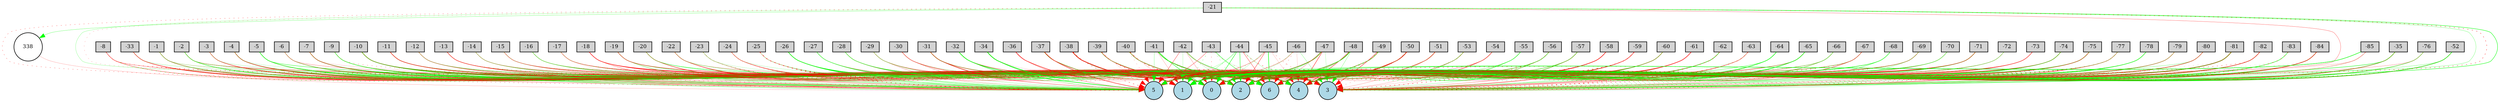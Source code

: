 digraph {
	node [fontsize=9 height=0.2 shape=circle width=0.2]
	-1 [fillcolor=lightgray shape=box style=filled]
	-2 [fillcolor=lightgray shape=box style=filled]
	-3 [fillcolor=lightgray shape=box style=filled]
	-4 [fillcolor=lightgray shape=box style=filled]
	-5 [fillcolor=lightgray shape=box style=filled]
	-6 [fillcolor=lightgray shape=box style=filled]
	-7 [fillcolor=lightgray shape=box style=filled]
	-8 [fillcolor=lightgray shape=box style=filled]
	-9 [fillcolor=lightgray shape=box style=filled]
	-10 [fillcolor=lightgray shape=box style=filled]
	-11 [fillcolor=lightgray shape=box style=filled]
	-12 [fillcolor=lightgray shape=box style=filled]
	-13 [fillcolor=lightgray shape=box style=filled]
	-14 [fillcolor=lightgray shape=box style=filled]
	-15 [fillcolor=lightgray shape=box style=filled]
	-16 [fillcolor=lightgray shape=box style=filled]
	-17 [fillcolor=lightgray shape=box style=filled]
	-18 [fillcolor=lightgray shape=box style=filled]
	-19 [fillcolor=lightgray shape=box style=filled]
	-20 [fillcolor=lightgray shape=box style=filled]
	-21 [fillcolor=lightgray shape=box style=filled]
	-22 [fillcolor=lightgray shape=box style=filled]
	-23 [fillcolor=lightgray shape=box style=filled]
	-24 [fillcolor=lightgray shape=box style=filled]
	-25 [fillcolor=lightgray shape=box style=filled]
	-26 [fillcolor=lightgray shape=box style=filled]
	-27 [fillcolor=lightgray shape=box style=filled]
	-28 [fillcolor=lightgray shape=box style=filled]
	-29 [fillcolor=lightgray shape=box style=filled]
	-30 [fillcolor=lightgray shape=box style=filled]
	-31 [fillcolor=lightgray shape=box style=filled]
	-32 [fillcolor=lightgray shape=box style=filled]
	-33 [fillcolor=lightgray shape=box style=filled]
	-34 [fillcolor=lightgray shape=box style=filled]
	-35 [fillcolor=lightgray shape=box style=filled]
	-36 [fillcolor=lightgray shape=box style=filled]
	-37 [fillcolor=lightgray shape=box style=filled]
	-38 [fillcolor=lightgray shape=box style=filled]
	-39 [fillcolor=lightgray shape=box style=filled]
	-40 [fillcolor=lightgray shape=box style=filled]
	-41 [fillcolor=lightgray shape=box style=filled]
	-42 [fillcolor=lightgray shape=box style=filled]
	-43 [fillcolor=lightgray shape=box style=filled]
	-44 [fillcolor=lightgray shape=box style=filled]
	-45 [fillcolor=lightgray shape=box style=filled]
	-46 [fillcolor=lightgray shape=box style=filled]
	-47 [fillcolor=lightgray shape=box style=filled]
	-48 [fillcolor=lightgray shape=box style=filled]
	-49 [fillcolor=lightgray shape=box style=filled]
	-50 [fillcolor=lightgray shape=box style=filled]
	-51 [fillcolor=lightgray shape=box style=filled]
	-52 [fillcolor=lightgray shape=box style=filled]
	-53 [fillcolor=lightgray shape=box style=filled]
	-54 [fillcolor=lightgray shape=box style=filled]
	-55 [fillcolor=lightgray shape=box style=filled]
	-56 [fillcolor=lightgray shape=box style=filled]
	-57 [fillcolor=lightgray shape=box style=filled]
	-58 [fillcolor=lightgray shape=box style=filled]
	-59 [fillcolor=lightgray shape=box style=filled]
	-60 [fillcolor=lightgray shape=box style=filled]
	-61 [fillcolor=lightgray shape=box style=filled]
	-62 [fillcolor=lightgray shape=box style=filled]
	-63 [fillcolor=lightgray shape=box style=filled]
	-64 [fillcolor=lightgray shape=box style=filled]
	-65 [fillcolor=lightgray shape=box style=filled]
	-66 [fillcolor=lightgray shape=box style=filled]
	-67 [fillcolor=lightgray shape=box style=filled]
	-68 [fillcolor=lightgray shape=box style=filled]
	-69 [fillcolor=lightgray shape=box style=filled]
	-70 [fillcolor=lightgray shape=box style=filled]
	-71 [fillcolor=lightgray shape=box style=filled]
	-72 [fillcolor=lightgray shape=box style=filled]
	-73 [fillcolor=lightgray shape=box style=filled]
	-74 [fillcolor=lightgray shape=box style=filled]
	-75 [fillcolor=lightgray shape=box style=filled]
	-76 [fillcolor=lightgray shape=box style=filled]
	-77 [fillcolor=lightgray shape=box style=filled]
	-78 [fillcolor=lightgray shape=box style=filled]
	-79 [fillcolor=lightgray shape=box style=filled]
	-80 [fillcolor=lightgray shape=box style=filled]
	-81 [fillcolor=lightgray shape=box style=filled]
	-82 [fillcolor=lightgray shape=box style=filled]
	-83 [fillcolor=lightgray shape=box style=filled]
	-84 [fillcolor=lightgray shape=box style=filled]
	-85 [fillcolor=lightgray shape=box style=filled]
	0 [fillcolor=lightblue style=filled]
	1 [fillcolor=lightblue style=filled]
	2 [fillcolor=lightblue style=filled]
	3 [fillcolor=lightblue style=filled]
	4 [fillcolor=lightblue style=filled]
	5 [fillcolor=lightblue style=filled]
	6 [fillcolor=lightblue style=filled]
	338 [fillcolor=white style=filled]
	-1 -> 0 [color=red penwidth=0.17440405551377364 style=solid]
	-1 -> 1 [color=green penwidth=0.6170043307230518 style=solid]
	-1 -> 2 [color=red penwidth=0.4106449160612793 style=solid]
	-1 -> 3 [color=green penwidth=0.2730187518079735 style=solid]
	-1 -> 4 [color=red penwidth=0.20333723366614234 style=solid]
	-1 -> 5 [color=red penwidth=0.12479371131692808 style=solid]
	-1 -> 6 [color=green penwidth=0.1405652818171476 style=solid]
	-2 -> 0 [color=green penwidth=0.5745294286587315 style=solid]
	-2 -> 1 [color=red penwidth=0.43323471710889583 style=dotted]
	-2 -> 2 [color=green penwidth=0.1938458542880438 style=solid]
	-2 -> 3 [color=red penwidth=0.5580257145899867 style=solid]
	-2 -> 4 [color=green penwidth=0.2283243968988996 style=solid]
	-2 -> 5 [color=green penwidth=0.3439362234164207 style=solid]
	-2 -> 6 [color=green penwidth=0.21671315593086982 style=solid]
	-3 -> 0 [color=red penwidth=0.5326456036879248 style=solid]
	-3 -> 1 [color=red penwidth=0.21748484690161823 style=solid]
	-3 -> 2 [color=green penwidth=0.24387694564112036 style=solid]
	-3 -> 3 [color=green penwidth=0.20484794094525482 style=dotted]
	-3 -> 4 [color=red penwidth=0.4377768316072632 style=solid]
	-3 -> 5 [color=green penwidth=0.18866270962160725 style=solid]
	-3 -> 6 [color=red penwidth=0.15659141316264624 style=solid]
	-4 -> 0 [color=green penwidth=0.19306309940275304 style=solid]
	-4 -> 1 [color=red penwidth=0.46158907314520126 style=solid]
	-4 -> 2 [color=green penwidth=0.7128712273993668 style=solid]
	-4 -> 3 [color=green penwidth=0.38821645352723033 style=solid]
	-4 -> 4 [color=red penwidth=0.6206057188650062 style=solid]
	-4 -> 5 [color=green penwidth=0.1653263202359135 style=solid]
	-4 -> 6 [color=red penwidth=0.17950991074689546 style=solid]
	-5 -> 0 [color=green penwidth=0.11563700941951102 style=dotted]
	-5 -> 1 [color=green penwidth=0.3279865139821221 style=solid]
	-5 -> 2 [color=green penwidth=0.733940416712506 style=solid]
	-5 -> 3 [color=green penwidth=0.12471169535615743 style=solid]
	-5 -> 4 [color=red penwidth=0.35819762635364294 style=solid]
	-5 -> 5 [color=green penwidth=0.5376401903605955 style=solid]
	-5 -> 6 [color=green penwidth=0.49933389324360666 style=solid]
	-6 -> 0 [color=green penwidth=0.35603323230500006 style=solid]
	-6 -> 1 [color=red penwidth=0.12725609240761274 style=solid]
	-6 -> 2 [color=red penwidth=0.3845354749229237 style=dotted]
	-6 -> 3 [color=green penwidth=0.3028306820091661 style=solid]
	-6 -> 4 [color=green penwidth=0.2687176157299901 style=solid]
	-6 -> 5 [color=red penwidth=0.2938071394560967 style=solid]
	-6 -> 6 [color=red penwidth=0.21664310647728197 style=solid]
	-7 -> 0 [color=green penwidth=0.701906406022622 style=solid]
	-7 -> 1 [color=green penwidth=0.43876761959057387 style=solid]
	-7 -> 2 [color=green penwidth=0.5323049296660752 style=solid]
	-7 -> 3 [color=red penwidth=0.33661064113037253 style=solid]
	-7 -> 4 [color=red penwidth=0.3898739364115592 style=solid]
	-7 -> 5 [color=red penwidth=0.1416832136924283 style=solid]
	-7 -> 6 [color=red penwidth=0.2363637319642415 style=dotted]
	-8 -> 0 [color=red penwidth=0.10736693280560111 style=solid]
	-8 -> 1 [color=red penwidth=0.42068669434131367 style=solid]
	-8 -> 2 [color=green penwidth=0.43034813939799355 style=dotted]
	-8 -> 4 [color=red penwidth=0.5236475820100479 style=dotted]
	-8 -> 5 [color=red penwidth=0.3646167125364861 style=solid]
	-8 -> 6 [color=red penwidth=0.10994086828975014 style=dotted]
	-9 -> 0 [color=green penwidth=0.32306285931958034 style=solid]
	-9 -> 1 [color=green penwidth=0.17659521292964242 style=solid]
	-9 -> 2 [color=red penwidth=0.3935912024982523 style=solid]
	-9 -> 3 [color=green penwidth=0.42650025596218644 style=dotted]
	-9 -> 4 [color=green penwidth=0.6213973535705124 style=solid]
	-9 -> 5 [color=red penwidth=0.30486085479099245 style=dotted]
	-9 -> 6 [color=green penwidth=0.1254595059924059 style=solid]
	-10 -> 0 [color=red penwidth=0.17842875992408402 style=dotted]
	-10 -> 1 [color=green penwidth=0.6757745922679859 style=solid]
	-10 -> 2 [color=red penwidth=0.6117035408099168 style=solid]
	-10 -> 3 [color=green penwidth=0.33908328359068884 style=solid]
	-10 -> 4 [color=green penwidth=0.8685951204181269 style=solid]
	-10 -> 5 [color=green penwidth=0.46626159610712825 style=solid]
	-10 -> 6 [color=red penwidth=0.3363191684635301 style=solid]
	-11 -> 0 [color=green penwidth=0.46224541531170504 style=dotted]
	-11 -> 1 [color=green penwidth=0.15955410700074768 style=solid]
	-11 -> 2 [color=green penwidth=0.6229006531321312 style=solid]
	-11 -> 3 [color=red penwidth=0.13908288105983668 style=solid]
	-11 -> 4 [color=green penwidth=0.1459753377700394 style=solid]
	-11 -> 5 [color=red penwidth=0.25691304357918443 style=solid]
	-11 -> 6 [color=red penwidth=0.7214519638066061 style=solid]
	-12 -> 0 [color=red penwidth=0.29471316196344294 style=solid]
	-12 -> 1 [color=green penwidth=0.22764240936795482 style=solid]
	-12 -> 2 [color=green penwidth=0.17961930238286505 style=solid]
	-12 -> 3 [color=red penwidth=0.1511463083824564 style=solid]
	-12 -> 4 [color=red penwidth=0.18349297899280964 style=dotted]
	-12 -> 5 [color=red penwidth=0.47128976814850354 style=solid]
	-12 -> 6 [color=green penwidth=0.18895408032734556 style=solid]
	-13 -> 0 [color=red penwidth=0.11353406456912797 style=solid]
	-13 -> 1 [color=green penwidth=0.40066868882114026 style=dotted]
	-13 -> 2 [color=green penwidth=0.10165452128236843 style=solid]
	-13 -> 3 [color=green penwidth=0.3258149985500137 style=solid]
	-13 -> 4 [color=red penwidth=0.15040830230793828 style=solid]
	-13 -> 5 [color=red penwidth=0.393416394620283 style=solid]
	-13 -> 6 [color=red penwidth=0.597040574267462 style=solid]
	-14 -> 0 [color=green penwidth=0.15907218595413503 style=solid]
	-14 -> 1 [color=red penwidth=0.1817503850201605 style=solid]
	-14 -> 2 [color=green penwidth=0.16440827752904497 style=solid]
	-14 -> 3 [color=red penwidth=0.20351637213061896 style=solid]
	-14 -> 4 [color=green penwidth=0.11310440611189228 style=solid]
	-14 -> 5 [color=green penwidth=0.3412388003393839 style=solid]
	-14 -> 6 [color=red penwidth=0.2218722971826667 style=solid]
	-15 -> 0 [color=red penwidth=0.14068657942534515 style=solid]
	-15 -> 1 [color=red penwidth=0.3751732118844464 style=solid]
	-15 -> 2 [color=red penwidth=0.3001824669879781 style=solid]
	-15 -> 3 [color=red penwidth=0.22897400689684128 style=solid]
	-15 -> 4 [color=green penwidth=0.2921742273607404 style=dotted]
	-15 -> 5 [color=red penwidth=0.19813420253647507 style=solid]
	-15 -> 6 [color=green penwidth=0.11332818151202442 style=solid]
	-16 -> 0 [color=green penwidth=0.19032352796835467 style=dotted]
	-16 -> 1 [color=green penwidth=0.14219095989078817 style=solid]
	-16 -> 2 [color=red penwidth=0.19918469745487383 style=solid]
	-16 -> 3 [color=green penwidth=0.15552552273069614 style=solid]
	-16 -> 4 [color=red penwidth=0.42121962087373865 style=solid]
	-16 -> 5 [color=green penwidth=0.3653364499335947 style=solid]
	-16 -> 6 [color=green penwidth=0.21655331251383153 style=solid]
	-17 -> 0 [color=red penwidth=0.31276102249842264 style=solid]
	-17 -> 1 [color=red penwidth=0.10752568966896964 style=solid]
	-17 -> 2 [color=green penwidth=0.35686742849635367 style=dotted]
	-17 -> 3 [color=red penwidth=0.40355782605286716 style=solid]
	-17 -> 4 [color=green penwidth=0.14201818679313333 style=dotted]
	-17 -> 5 [color=green penwidth=0.1626621486427796 style=solid]
	-17 -> 6 [color=red penwidth=0.1828182630515002 style=solid]
	-18 -> 0 [color=green penwidth=0.1324788602606729 style=dotted]
	-18 -> 1 [color=red penwidth=0.33279554505135694 style=solid]
	-18 -> 2 [color=red penwidth=0.5802544182367904 style=solid]
	-18 -> 3 [color=red penwidth=0.426107714885797 style=solid]
	-18 -> 4 [color=red penwidth=0.3928862532437025 style=solid]
	-18 -> 5 [color=red penwidth=0.45173061101525847 style=solid]
	-18 -> 6 [color=red penwidth=0.2698327579457337 style=solid]
	-19 -> 0 [color=green penwidth=0.38459206841322957 style=solid]
	-19 -> 1 [color=red penwidth=0.12358283561455724 style=solid]
	-19 -> 2 [color=green penwidth=0.15686345309969196 style=solid]
	-19 -> 3 [color=red penwidth=0.13936604308545314 style=solid]
	-19 -> 4 [color=red penwidth=0.10335470224345629 style=dotted]
	-19 -> 5 [color=green penwidth=0.5036620852514203 style=solid]
	-19 -> 6 [color=red penwidth=0.5540442534762933 style=solid]
	-20 -> 0 [color=red penwidth=0.21614068871750958 style=solid]
	-20 -> 1 [color=red penwidth=0.5848150774072522 style=solid]
	-20 -> 2 [color=green penwidth=0.11087317498945293 style=solid]
	-20 -> 3 [color=green penwidth=0.17271898089220572 style=solid]
	-20 -> 4 [color=green penwidth=0.36305223823695254 style=solid]
	-20 -> 5 [color=green penwidth=0.3471510690582863 style=solid]
	-20 -> 6 [color=red penwidth=0.22786043896220554 style=solid]
	-21 -> 0 [color=red penwidth=0.18002502566250836 style=dotted]
	-21 -> 1 [color=green penwidth=0.22832574224809773 style=solid]
	-21 -> 2 [color=red penwidth=0.3159002882053389 style=solid]
	-21 -> 3 [color=green penwidth=0.6301784989205613 style=solid]
	-21 -> 4 [color=red penwidth=0.5136182833370221 style=dotted]
	-21 -> 5 [color=red penwidth=0.3117708043844072 style=dotted]
	-21 -> 6 [color=green penwidth=0.2810988123327476 style=solid]
	-22 -> 0 [color=green penwidth=0.1868639064355701 style=solid]
	-22 -> 1 [color=red penwidth=0.19336446028041504 style=solid]
	-22 -> 2 [color=red penwidth=0.4144807526929548 style=solid]
	-22 -> 3 [color=red penwidth=0.29495750907527885 style=solid]
	-22 -> 4 [color=red penwidth=0.38019093711347385 style=solid]
	-22 -> 5 [color=green penwidth=0.3438128350043298 style=solid]
	-22 -> 6 [color=red penwidth=0.2572309340309719 style=solid]
	-23 -> 0 [color=red penwidth=0.18835902256283954 style=solid]
	-23 -> 1 [color=green penwidth=0.26394992530882977 style=dotted]
	-23 -> 2 [color=green penwidth=0.44654890408487247 style=dotted]
	-23 -> 3 [color=red penwidth=0.2590085876051281 style=solid]
	-23 -> 4 [color=green penwidth=0.16486863038247634 style=solid]
	-23 -> 5 [color=green penwidth=0.1568037152235288 style=solid]
	-23 -> 6 [color=red penwidth=0.23324054207458644 style=dotted]
	-24 -> 0 [color=red penwidth=0.11155498029263994 style=solid]
	-24 -> 1 [color=green penwidth=0.11060312024235458 style=solid]
	-24 -> 2 [color=red penwidth=0.3255761015108666 style=solid]
	-24 -> 3 [color=red penwidth=0.533603054849981 style=dotted]
	-24 -> 4 [color=red penwidth=0.3327840687397352 style=solid]
	-24 -> 5 [color=green penwidth=0.18659961396823893 style=solid]
	-24 -> 6 [color=red penwidth=0.31471575111080075 style=solid]
	-25 -> 0 [color=green penwidth=0.1989155686474429 style=solid]
	-25 -> 1 [color=green penwidth=0.27758341940299847 style=solid]
	-25 -> 2 [color=red penwidth=0.14538132624165692 style=dotted]
	-25 -> 3 [color=green penwidth=0.5122541629644008 style=dotted]
	-25 -> 4 [color=red penwidth=0.2391523979576375 style=solid]
	-25 -> 5 [color=red penwidth=0.6696207321153498 style=dotted]
	-25 -> 6 [color=red penwidth=0.7714539922753484 style=dotted]
	-26 -> 0 [color=green penwidth=0.8469137997910463 style=solid]
	-26 -> 1 [color=green penwidth=0.49412262058533196 style=solid]
	-26 -> 2 [color=green penwidth=0.27447433456534664 style=solid]
	-26 -> 3 [color=red penwidth=0.3651067849544679 style=dotted]
	-26 -> 4 [color=green penwidth=0.6991862760412312 style=solid]
	-26 -> 5 [color=green penwidth=0.3707085061205838 style=solid]
	-26 -> 6 [color=red penwidth=0.12012415169348668 style=dotted]
	-27 -> 0 [color=green penwidth=0.21405949140342853 style=solid]
	-27 -> 1 [color=red penwidth=0.18608143220610557 style=solid]
	-27 -> 2 [color=red penwidth=0.15699276652044275 style=solid]
	-27 -> 3 [color=red penwidth=0.13642886252394798 style=solid]
	-27 -> 4 [color=green penwidth=0.358713655960333 style=solid]
	-27 -> 5 [color=green penwidth=0.4052043474435213 style=solid]
	-27 -> 6 [color=green penwidth=0.2588931718087992 style=solid]
	-28 -> 0 [color=green penwidth=0.5020397597460067 style=solid]
	-28 -> 1 [color=red penwidth=0.11567982739467161 style=solid]
	-28 -> 2 [color=green penwidth=0.1821745530270676 style=solid]
	-28 -> 3 [color=green penwidth=0.28744587288404133 style=solid]
	-28 -> 4 [color=green penwidth=0.38255967175819117 style=solid]
	-28 -> 5 [color=red penwidth=0.17739157595362515 style=solid]
	-28 -> 6 [color=green penwidth=0.287315464713191 style=solid]
	-29 -> 0 [color=red penwidth=0.2418246252910756 style=solid]
	-29 -> 1 [color=red penwidth=0.2794849843103031 style=solid]
	-29 -> 2 [color=red penwidth=0.18168628332843945 style=solid]
	-29 -> 3 [color=red penwidth=0.27327273880820824 style=solid]
	-29 -> 4 [color=red penwidth=0.14994638975763105 style=dotted]
	-29 -> 5 [color=green penwidth=0.2279016713268661 style=solid]
	-29 -> 6 [color=green penwidth=0.15855365409064787 style=solid]
	-30 -> 0 [color=red penwidth=0.26759751575529017 style=solid]
	-30 -> 1 [color=green penwidth=0.2515348525260177 style=dotted]
	-30 -> 2 [color=green penwidth=0.24390686168908196 style=solid]
	-30 -> 3 [color=red penwidth=0.10477781920679452 style=dotted]
	-30 -> 4 [color=red penwidth=0.16558279848272767 style=solid]
	-30 -> 5 [color=red penwidth=0.4405241779648129 style=solid]
	-30 -> 6 [color=red penwidth=0.1144254828765173 style=solid]
	-31 -> 0 [color=green penwidth=0.701251150590995 style=solid]
	-31 -> 1 [color=red penwidth=0.773449009523611 style=solid]
	-31 -> 2 [color=red penwidth=0.3680651016095402 style=solid]
	-31 -> 3 [color=green penwidth=0.32514877917875046 style=solid]
	-31 -> 4 [color=red penwidth=0.5431996459080933 style=solid]
	-31 -> 5 [color=red penwidth=0.15669119634598186 style=solid]
	-31 -> 6 [color=green penwidth=0.17735035902124308 style=solid]
	-32 -> 0 [color=green penwidth=0.4342310521501307 style=solid]
	-32 -> 1 [color=red penwidth=0.20903124489722538 style=solid]
	-32 -> 2 [color=red penwidth=0.12006158595324545 style=dotted]
	-32 -> 3 [color=green penwidth=0.23227099894168046 style=solid]
	-32 -> 4 [color=red penwidth=0.4542887919268592 style=solid]
	-32 -> 5 [color=green penwidth=0.9035246966460407 style=solid]
	-32 -> 6 [color=green penwidth=0.41005827930045813 style=solid]
	-33 -> 0 [color=green penwidth=0.26367707861166545 style=solid]
	-33 -> 1 [color=red penwidth=0.3197409083488473 style=solid]
	-33 -> 2 [color=red penwidth=0.10962795603403848 style=solid]
	-33 -> 3 [color=red penwidth=0.624038501546993 style=solid]
	-33 -> 5 [color=green penwidth=0.2254935615869864 style=solid]
	-33 -> 6 [color=red penwidth=0.33496212116634566 style=solid]
	-34 -> 0 [color=red penwidth=0.31009857074948355 style=solid]
	-34 -> 1 [color=red penwidth=0.28154165222603067 style=solid]
	-34 -> 2 [color=green penwidth=1.133199599243989 style=solid]
	-34 -> 3 [color=red penwidth=0.10313315837127153 style=solid]
	-34 -> 4 [color=red penwidth=0.3578212555913809 style=dotted]
	-34 -> 5 [color=green penwidth=0.3136854436969183 style=solid]
	-34 -> 6 [color=green penwidth=0.34216924296602264 style=solid]
	-35 -> 1 [color=red penwidth=0.7535706600939618 style=solid]
	-35 -> 2 [color=green penwidth=0.47223463942182775 style=solid]
	-35 -> 3 [color=green penwidth=0.6211876807266133 style=solid]
	-35 -> 4 [color=green penwidth=0.13366361244141034 style=dotted]
	-35 -> 5 [color=red penwidth=0.3233924509501658 style=solid]
	-35 -> 6 [color=green penwidth=0.28668174479642367 style=solid]
	-36 -> 0 [color=green penwidth=0.21665394984574016 style=solid]
	-36 -> 1 [color=red penwidth=0.10998166103038888 style=dotted]
	-36 -> 2 [color=red penwidth=0.40024576459993666 style=solid]
	-36 -> 3 [color=red penwidth=0.23450852160608163 style=solid]
	-36 -> 4 [color=red penwidth=0.24819522650777612 style=solid]
	-36 -> 5 [color=red penwidth=0.2922341935975531 style=solid]
	-36 -> 6 [color=red penwidth=0.5987240988868182 style=solid]
	-37 -> 0 [color=green penwidth=0.12219518709309884 style=solid]
	-37 -> 1 [color=red penwidth=0.37606195420801414 style=solid]
	-37 -> 2 [color=green penwidth=0.22574326260095057 style=solid]
	-37 -> 3 [color=red penwidth=0.4803560121997099 style=solid]
	-37 -> 4 [color=green penwidth=0.4041723151524129 style=solid]
	-37 -> 5 [color=red penwidth=0.6794723931911895 style=solid]
	-37 -> 6 [color=red penwidth=0.11243949406844239 style=solid]
	-38 -> 0 [color=red penwidth=0.45815353233263867 style=solid]
	-38 -> 1 [color=green penwidth=0.19133375775343958 style=solid]
	-38 -> 2 [color=red penwidth=0.11716356425563298 style=solid]
	-38 -> 3 [color=red penwidth=1.1546081937652515 style=solid]
	-38 -> 4 [color=green penwidth=0.18926174742167415 style=solid]
	-38 -> 5 [color=red penwidth=0.5381645419345931 style=dotted]
	-38 -> 6 [color=red penwidth=0.26604460568125643 style=solid]
	-39 -> 0 [color=red penwidth=0.5364831513373269 style=solid]
	-39 -> 1 [color=red penwidth=0.5277756158271298 style=dotted]
	-39 -> 2 [color=red penwidth=0.2759252275776456 style=solid]
	-39 -> 3 [color=red penwidth=0.20495488017822217 style=solid]
	-39 -> 4 [color=green penwidth=0.4159949800575464 style=solid]
	-39 -> 5 [color=red penwidth=0.10398326815012274 style=solid]
	-39 -> 6 [color=red penwidth=0.12928689022752102 style=solid]
	-40 -> 0 [color=red penwidth=0.6539571176495524 style=dotted]
	-40 -> 1 [color=red penwidth=0.1666117936076737 style=solid]
	-40 -> 2 [color=red penwidth=0.21081163107350986 style=solid]
	-40 -> 3 [color=green penwidth=0.6449718553294012 style=solid]
	-40 -> 4 [color=red penwidth=0.4764110700640565 style=solid]
	-40 -> 5 [color=red penwidth=0.18843281019094937 style=dotted]
	-40 -> 6 [color=green penwidth=0.1902373294485477 style=solid]
	-41 -> 0 [color=green penwidth=0.659902713580744 style=solid]
	-41 -> 1 [color=red penwidth=0.19881088018550858 style=solid]
	-41 -> 2 [color=red penwidth=0.27116412657628164 style=dotted]
	-41 -> 3 [color=green penwidth=0.6539838617900232 style=solid]
	-41 -> 4 [color=red penwidth=0.528034913471471 style=solid]
	-41 -> 5 [color=green penwidth=0.26451594087003283 style=solid]
	-41 -> 6 [color=green penwidth=0.6811380747660604 style=solid]
	-42 -> 0 [color=red penwidth=0.2475719979730809 style=solid]
	-42 -> 1 [color=green penwidth=0.20473588237689744 style=solid]
	-42 -> 2 [color=green penwidth=0.17416095024745976 style=solid]
	-42 -> 3 [color=green penwidth=0.17952568584177492 style=solid]
	-42 -> 4 [color=green penwidth=0.49598109938344004 style=solid]
	-42 -> 5 [color=red penwidth=0.4302291720570691 style=solid]
	-42 -> 6 [color=red penwidth=0.26152119780203154 style=solid]
	-43 -> 0 [color=red penwidth=0.28895189815987044 style=dotted]
	-43 -> 1 [color=green penwidth=0.3469998270286521 style=dotted]
	-43 -> 2 [color=green penwidth=0.24689715376350016 style=dotted]
	-43 -> 3 [color=green penwidth=0.11442809114825392 style=solid]
	-43 -> 4 [color=red penwidth=0.2632385012966756 style=dotted]
	-43 -> 5 [color=red penwidth=0.40198974839657886 style=solid]
	-43 -> 6 [color=green penwidth=0.5350173497660401 style=solid]
	-44 -> 0 [color=green penwidth=0.6622077751973529 style=solid]
	-44 -> 1 [color=green penwidth=0.27694485001107993 style=solid]
	-44 -> 2 [color=green penwidth=0.6329317331068013 style=solid]
	-44 -> 3 [color=red penwidth=0.4749488394466639 style=dotted]
	-44 -> 4 [color=green penwidth=0.2026452135437808 style=solid]
	-44 -> 5 [color=green penwidth=0.20260212039725672 style=solid]
	-44 -> 6 [color=red penwidth=0.437007829762716 style=solid]
	-45 -> 0 [color=green penwidth=0.15901655754525962 style=solid]
	-45 -> 1 [color=green penwidth=0.3041348265140158 style=dotted]
	-45 -> 2 [color=red penwidth=0.48767561094059253 style=solid]
	-45 -> 3 [color=red penwidth=0.3035143782801448 style=dotted]
	-45 -> 4 [color=red penwidth=0.1508708021248379 style=solid]
	-45 -> 5 [color=red penwidth=0.3435038814531837 style=solid]
	-45 -> 6 [color=green penwidth=0.8611063471344303 style=solid]
	-46 -> 0 [color=green penwidth=0.19875160965084654 style=solid]
	-46 -> 1 [color=red penwidth=0.2972545030390999 style=solid]
	-46 -> 2 [color=green penwidth=0.137111625084455 style=dotted]
	-46 -> 3 [color=green penwidth=0.25734701442177965 style=solid]
	-46 -> 4 [color=red penwidth=0.14780878568744613 style=solid]
	-46 -> 5 [color=red penwidth=0.1270909502870504 style=dotted]
	-46 -> 6 [color=red penwidth=0.2864593943833515 style=dotted]
	-47 -> 0 [color=green penwidth=0.20491141805642826 style=solid]
	-47 -> 1 [color=green penwidth=0.9724733789350873 style=solid]
	-47 -> 2 [color=green penwidth=0.2724345412635628 style=solid]
	-47 -> 3 [color=green penwidth=0.1891692673721583 style=solid]
	-47 -> 4 [color=red penwidth=0.6087387132504979 style=solid]
	-47 -> 5 [color=red penwidth=0.42557767499274957 style=solid]
	-47 -> 6 [color=red penwidth=0.2755487447372357 style=solid]
	-48 -> 0 [color=red penwidth=0.31351198419121296 style=solid]
	-48 -> 1 [color=green penwidth=0.24545604417810943 style=solid]
	-48 -> 2 [color=red penwidth=0.35819502717063456 style=solid]
	-48 -> 3 [color=green penwidth=0.2783621012327846 style=solid]
	-48 -> 4 [color=red penwidth=0.59467076925104 style=solid]
	-48 -> 5 [color=green penwidth=0.45340703768801405 style=solid]
	-48 -> 6 [color=green penwidth=0.49554827020725334 style=solid]
	-49 -> 0 [color=red penwidth=0.5462503132528637 style=solid]
	-49 -> 1 [color=red penwidth=0.5180419989163803 style=solid]
	-49 -> 2 [color=green penwidth=0.1702055939942389 style=dotted]
	-49 -> 3 [color=red penwidth=0.595425736795932 style=solid]
	-49 -> 4 [color=green penwidth=0.15614660773797945 style=dotted]
	-49 -> 5 [color=green penwidth=0.35879926798215234 style=solid]
	-49 -> 6 [color=green penwidth=0.6426811551409721 style=dotted]
	-50 -> 0 [color=green penwidth=0.2156573076722668 style=solid]
	-50 -> 1 [color=red penwidth=0.1574623086222656 style=solid]
	-50 -> 2 [color=red penwidth=0.4482216142334854 style=solid]
	-50 -> 3 [color=red penwidth=0.21650275251491619 style=dotted]
	-50 -> 4 [color=red penwidth=0.6197849742740086 style=solid]
	-50 -> 5 [color=red penwidth=0.8606037708399709 style=solid]
	-50 -> 6 [color=green penwidth=0.1805500439513314 style=solid]
	-51 -> 0 [color=red penwidth=0.3110102711071777 style=solid]
	-51 -> 1 [color=green penwidth=0.3529211372964832 style=solid]
	-51 -> 2 [color=red penwidth=0.4734842039085402 style=solid]
	-51 -> 3 [color=red penwidth=0.20001842478965554 style=solid]
	-51 -> 4 [color=green penwidth=0.2356935545918261 style=solid]
	-51 -> 5 [color=red penwidth=0.20038157440081156 style=solid]
	-51 -> 6 [color=red penwidth=0.30179132815992055 style=solid]
	-52 -> 0 [color=green penwidth=0.8118077141963603 style=solid]
	-52 -> 2 [color=red penwidth=0.5674893513588303 style=solid]
	-52 -> 3 [color=green penwidth=0.3083519232995946 style=solid]
	-52 -> 4 [color=green penwidth=0.7192000328038973 style=dotted]
	-52 -> 6 [color=green penwidth=0.504913322723576 style=solid]
	-53 -> 0 [color=red penwidth=0.17334162647172324 style=dotted]
	-53 -> 1 [color=red penwidth=0.1193127993925332 style=solid]
	-53 -> 2 [color=red penwidth=0.7090191265984679 style=dotted]
	-53 -> 3 [color=red penwidth=0.1718537765116157 style=solid]
	-53 -> 4 [color=green penwidth=0.5237345972438289 style=solid]
	-53 -> 5 [color=red penwidth=0.22183188798014625 style=solid]
	-53 -> 6 [color=green penwidth=0.25800574378297536 style=dotted]
	-54 -> 0 [color=red penwidth=0.49173489681726334 style=solid]
	-54 -> 1 [color=green penwidth=0.46435195453730305 style=dotted]
	-54 -> 2 [color=red penwidth=0.41937184605806355 style=solid]
	-54 -> 3 [color=red penwidth=0.15909503160370014 style=solid]
	-54 -> 4 [color=red penwidth=0.11260841077546516 style=solid]
	-54 -> 5 [color=red penwidth=0.3148868955011444 style=solid]
	-54 -> 6 [color=green penwidth=0.16197512808872416 style=dotted]
	-55 -> 0 [color=green penwidth=0.4156641073872791 style=dotted]
	-55 -> 1 [color=green penwidth=0.22339619562384275 style=solid]
	-55 -> 2 [color=green penwidth=0.3192440673932383 style=solid]
	-55 -> 3 [color=red penwidth=0.15202515313441645 style=solid]
	-55 -> 4 [color=green penwidth=0.5295490907529998 style=solid]
	-55 -> 5 [color=green penwidth=0.11412813844355463 style=solid]
	-55 -> 6 [color=green penwidth=0.372884493954569 style=solid]
	-56 -> 0 [color=red penwidth=0.471928165166176 style=solid]
	-56 -> 1 [color=green penwidth=0.44640331601976857 style=solid]
	-56 -> 2 [color=green penwidth=0.654071980180047 style=solid]
	-56 -> 3 [color=red penwidth=0.5913475483846412 style=dotted]
	-56 -> 4 [color=red penwidth=0.20869641641251258 style=solid]
	-56 -> 5 [color=green penwidth=0.20266009261501666 style=solid]
	-56 -> 6 [color=green penwidth=0.19414767843255548 style=dotted]
	-57 -> 0 [color=red penwidth=0.10882308304946102 style=dotted]
	-57 -> 1 [color=green penwidth=0.30036464759367176 style=solid]
	-57 -> 2 [color=red penwidth=0.1493419408516624 style=solid]
	-57 -> 3 [color=green penwidth=0.23147164519747426 style=solid]
	-57 -> 4 [color=green penwidth=0.7606447465050548 style=solid]
	-57 -> 5 [color=green penwidth=0.11540169240928935 style=solid]
	-57 -> 6 [color=red penwidth=0.2733989252181873 style=solid]
	-58 -> 0 [color=green penwidth=0.11619332646104573 style=dotted]
	-58 -> 1 [color=red penwidth=0.8406483577511763 style=solid]
	-58 -> 2 [color=green penwidth=0.36847717432399985 style=dotted]
	-58 -> 3 [color=red penwidth=0.30684971222696245 style=solid]
	-58 -> 4 [color=green penwidth=0.2803337012764672 style=dotted]
	-58 -> 5 [color=red penwidth=0.4393629569456652 style=solid]
	-58 -> 6 [color=red penwidth=0.3356706086848057 style=dotted]
	-59 -> 0 [color=red penwidth=0.1201577110163517 style=solid]
	-59 -> 1 [color=green penwidth=0.1698101941567864 style=solid]
	-59 -> 2 [color=green penwidth=0.22028466257938262 style=solid]
	-59 -> 3 [color=red penwidth=0.6191786096009572 style=solid]
	-59 -> 4 [color=red penwidth=0.8158916721061786 style=dotted]
	-59 -> 5 [color=red penwidth=0.32970839980749833 style=solid]
	-59 -> 6 [color=red penwidth=0.2331567470664967 style=dotted]
	-60 -> 0 [color=red penwidth=0.4282288725604825 style=solid]
	-60 -> 1 [color=red penwidth=0.5125011741701165 style=solid]
	-60 -> 2 [color=red penwidth=0.36263266039924735 style=solid]
	-60 -> 3 [color=green penwidth=0.1938109746656258 style=solid]
	-60 -> 4 [color=green penwidth=0.11480782407331712 style=solid]
	-60 -> 5 [color=green penwidth=0.6444839861039483 style=solid]
	-60 -> 6 [color=red penwidth=0.2833682012220815 style=solid]
	-61 -> 0 [color=green penwidth=0.2777692362590039 style=solid]
	-61 -> 1 [color=green penwidth=0.17123928034689265 style=dotted]
	-61 -> 2 [color=red penwidth=0.29432566641770586 style=solid]
	-61 -> 3 [color=red penwidth=0.15136163728121935 style=solid]
	-61 -> 4 [color=red penwidth=0.8315325574238174 style=solid]
	-61 -> 5 [color=red penwidth=0.14444168869452734 style=solid]
	-61 -> 6 [color=red penwidth=0.14885054815901033 style=dotted]
	-62 -> 0 [color=red penwidth=0.3574255432298884 style=solid]
	-62 -> 1 [color=green penwidth=0.8332852177080211 style=solid]
	-62 -> 2 [color=red penwidth=0.3839114404510259 style=dotted]
	-62 -> 3 [color=red penwidth=0.625905523878101 style=dotted]
	-62 -> 4 [color=red penwidth=0.14892507688869583 style=solid]
	-62 -> 5 [color=red penwidth=0.10653266662308086 style=solid]
	-62 -> 6 [color=green penwidth=0.1401131436153271 style=solid]
	-63 -> 0 [color=green penwidth=0.3575541679112151 style=solid]
	-63 -> 1 [color=red penwidth=0.2224259572889791 style=solid]
	-63 -> 2 [color=red penwidth=0.728704797468339 style=dotted]
	-63 -> 3 [color=green penwidth=0.10450675111218247 style=solid]
	-63 -> 4 [color=red penwidth=0.25988446973071533 style=solid]
	-63 -> 5 [color=red penwidth=0.11131396753577484 style=solid]
	-63 -> 6 [color=red penwidth=0.15874781729397303 style=solid]
	-64 -> 0 [color=red penwidth=0.23537193431340445 style=dotted]
	-64 -> 1 [color=red penwidth=0.2776519516132322 style=solid]
	-64 -> 2 [color=green penwidth=0.11480507549166692 style=solid]
	-64 -> 3 [color=green penwidth=0.4330320821678877 style=solid]
	-64 -> 4 [color=green penwidth=0.8042395614028851 style=solid]
	-64 -> 5 [color=green penwidth=0.5008141761973068 style=dotted]
	-64 -> 6 [color=green penwidth=0.2298236444147082 style=solid]
	-65 -> 0 [color=green penwidth=0.6995265490474011 style=solid]
	-65 -> 1 [color=red penwidth=0.21461024376259197 style=dotted]
	-65 -> 2 [color=green penwidth=0.5424655974235384 style=solid]
	-65 -> 3 [color=red penwidth=0.580448701666203 style=solid]
	-65 -> 4 [color=green penwidth=0.4184131475496635 style=solid]
	-65 -> 5 [color=green penwidth=0.25713045576672144 style=solid]
	-65 -> 6 [color=green penwidth=0.6421399147157598 style=solid]
	-66 -> 0 [color=green penwidth=0.4566664358288852 style=solid]
	-66 -> 1 [color=red penwidth=0.3105417721484448 style=dotted]
	-66 -> 2 [color=red penwidth=0.27346107219487203 style=solid]
	-66 -> 3 [color=red penwidth=0.36421267652371847 style=solid]
	-66 -> 4 [color=green penwidth=0.11014608367803247 style=solid]
	-66 -> 5 [color=green penwidth=0.34606158782969276 style=solid]
	-66 -> 6 [color=green penwidth=0.11138429259402657 style=solid]
	-67 -> 0 [color=red penwidth=0.5252034801171164 style=solid]
	-67 -> 1 [color=green penwidth=0.30065632313601137 style=solid]
	-67 -> 2 [color=red penwidth=0.49536163119818133 style=solid]
	-67 -> 3 [color=red penwidth=0.5124845575832899 style=dotted]
	-67 -> 4 [color=red penwidth=0.17295827780383344 style=solid]
	-67 -> 5 [color=green penwidth=0.13287341599451447 style=solid]
	-67 -> 6 [color=red penwidth=0.12142222239231029 style=solid]
	-68 -> 0 [color=red penwidth=0.33113859409286517 style=solid]
	-68 -> 1 [color=green penwidth=0.27925699400879456 style=solid]
	-68 -> 2 [color=green penwidth=0.583873168241495 style=solid]
	-68 -> 3 [color=green penwidth=0.22517116374343113 style=dotted]
	-68 -> 4 [color=green penwidth=0.1359742045166717 style=solid]
	-68 -> 5 [color=green penwidth=0.31107499159906005 style=solid]
	-68 -> 6 [color=green penwidth=0.38843784289923 style=solid]
	-69 -> 0 [color=green penwidth=0.27802231807776834 style=dotted]
	-69 -> 1 [color=red penwidth=0.5589936003505804 style=solid]
	-69 -> 2 [color=red penwidth=0.3523762397363518 style=solid]
	-69 -> 3 [color=green penwidth=0.3891289485681191 style=dotted]
	-69 -> 4 [color=green penwidth=0.25502453815173043 style=solid]
	-69 -> 5 [color=green penwidth=0.3489055694575225 style=solid]
	-69 -> 6 [color=red penwidth=0.20416762625322277 style=solid]
	-70 -> 0 [color=green penwidth=0.28343647864584376 style=solid]
	-70 -> 1 [color=green penwidth=0.20866987104011683 style=solid]
	-70 -> 2 [color=red penwidth=0.2258554809682501 style=solid]
	-70 -> 3 [color=red penwidth=0.33767679744298046 style=solid]
	-70 -> 4 [color=green penwidth=0.20735858045087302 style=solid]
	-70 -> 5 [color=green penwidth=0.13465493307305015 style=solid]
	-70 -> 6 [color=green penwidth=0.341168727095714 style=solid]
	-71 -> 0 [color=red penwidth=0.16849935757278414 style=solid]
	-71 -> 1 [color=green penwidth=0.20661255827162342 style=solid]
	-71 -> 2 [color=red penwidth=0.7236711215731908 style=solid]
	-71 -> 3 [color=green penwidth=0.41943197406423693 style=solid]
	-71 -> 4 [color=red penwidth=0.5127991108285188 style=solid]
	-71 -> 5 [color=green penwidth=0.5437507151731198 style=solid]
	-71 -> 6 [color=red penwidth=0.3845377070597845 style=solid]
	-72 -> 0 [color=red penwidth=0.3227575737873789 style=solid]
	-72 -> 1 [color=green penwidth=0.17075214856116533 style=dotted]
	-72 -> 2 [color=red penwidth=0.10673205556296815 style=solid]
	-72 -> 3 [color=green penwidth=0.1982627559766078 style=solid]
	-72 -> 4 [color=red penwidth=0.10064232598787254 style=dotted]
	-72 -> 5 [color=red penwidth=0.11705569376741452 style=solid]
	-72 -> 6 [color=green penwidth=0.2877786647698841 style=solid]
	-73 -> 0 [color=red penwidth=0.4511654199584516 style=solid]
	-73 -> 1 [color=green penwidth=0.11923461417025623 style=solid]
	-73 -> 2 [color=green penwidth=0.17395519068390866 style=solid]
	-73 -> 3 [color=red penwidth=0.18148621139559534 style=solid]
	-73 -> 4 [color=red penwidth=0.19773776865746084 style=solid]
	-73 -> 5 [color=red penwidth=0.29893484741480036 style=solid]
	-73 -> 6 [color=red penwidth=0.49912199917920064 style=solid]
	-74 -> 0 [color=green penwidth=0.5789294373498279 style=solid]
	-74 -> 1 [color=red penwidth=0.3454426103537699 style=solid]
	-74 -> 2 [color=green penwidth=0.27863521461778773 style=solid]
	-74 -> 3 [color=green penwidth=0.3790306312055397 style=solid]
	-74 -> 4 [color=red penwidth=0.618652064988087 style=solid]
	-74 -> 5 [color=green penwidth=0.5722767346880044 style=solid]
	-74 -> 6 [color=red penwidth=0.10870215785677072 style=solid]
	-75 -> 0 [color=red penwidth=0.7393297889530287 style=solid]
	-75 -> 1 [color=red penwidth=0.21114172815610827 style=solid]
	-75 -> 2 [color=green penwidth=0.15181955356916532 style=solid]
	-75 -> 3 [color=green penwidth=0.5620497010669923 style=dotted]
	-75 -> 4 [color=green penwidth=0.6434197998337655 style=solid]
	-75 -> 5 [color=red penwidth=0.4883042767511445 style=solid]
	-75 -> 6 [color=green penwidth=0.17336837456189813 style=dotted]
	-76 -> 0 [color=green penwidth=0.44530621687071714 style=solid]
	-76 -> 1 [color=green penwidth=0.4234889410245849 style=solid]
	-76 -> 2 [color=green penwidth=0.1669975174757738 style=solid]
	-76 -> 3 [color=red penwidth=0.2542347699445559 style=solid]
	-76 -> 4 [color=red penwidth=0.17761561678134108 style=solid]
	-76 -> 6 [color=green penwidth=0.16864806125938947 style=solid]
	-77 -> 0 [color=red penwidth=0.3158271369865007 style=solid]
	-77 -> 1 [color=green penwidth=0.3009500158373264 style=dotted]
	-77 -> 2 [color=green penwidth=0.1766274362492723 style=dotted]
	-77 -> 3 [color=red penwidth=0.5550763576570282 style=solid]
	-77 -> 4 [color=green penwidth=0.5331899053913404 style=dotted]
	-77 -> 5 [color=red penwidth=0.49873096490788305 style=dotted]
	-77 -> 6 [color=green penwidth=0.23252094743630494 style=solid]
	-78 -> 0 [color=green penwidth=0.1072824532821019 style=solid]
	-78 -> 1 [color=green penwidth=0.7251637106010534 style=solid]
	-78 -> 2 [color=red penwidth=0.17295074684811718 style=solid]
	-78 -> 3 [color=green penwidth=0.16682718248107387 style=solid]
	-78 -> 4 [color=red penwidth=0.3430846593122212 style=dotted]
	-78 -> 5 [color=green penwidth=0.36456967649525995 style=solid]
	-78 -> 6 [color=green penwidth=0.47425270716757173 style=solid]
	-79 -> 0 [color=green penwidth=0.5159055072800713 style=solid]
	-79 -> 1 [color=red penwidth=0.10319530951287442 style=dotted]
	-79 -> 2 [color=red penwidth=0.4406565273152637 style=solid]
	-79 -> 3 [color=green penwidth=0.17531789145984028 style=solid]
	-79 -> 4 [color=green penwidth=0.23275815795061475 style=solid]
	-79 -> 5 [color=red penwidth=0.19545994808136763 style=solid]
	-79 -> 6 [color=red penwidth=0.13036038032347333 style=solid]
	-80 -> 0 [color=green penwidth=0.5433919446150666 style=dotted]
	-80 -> 1 [color=green penwidth=0.13398173438579813 style=dotted]
	-80 -> 2 [color=red penwidth=0.47940990282464646 style=solid]
	-80 -> 3 [color=green penwidth=0.30072626658012985 style=solid]
	-80 -> 4 [color=green penwidth=0.46324437106836536 style=solid]
	-80 -> 5 [color=green penwidth=0.1489413939230878 style=solid]
	-80 -> 6 [color=red penwidth=0.5338810779283627 style=solid]
	-81 -> 0 [color=green penwidth=0.5140241536753584 style=solid]
	-81 -> 1 [color=green penwidth=0.3045375421395249 style=solid]
	-81 -> 2 [color=red penwidth=1.1713154396654488 style=solid]
	-81 -> 3 [color=red penwidth=0.14837017511453582 style=dotted]
	-81 -> 4 [color=red penwidth=0.2989710655987601 style=dotted]
	-81 -> 5 [color=green penwidth=0.1361081227172865 style=solid]
	-81 -> 6 [color=green penwidth=0.4878420785291544 style=solid]
	-82 -> 0 [color=red penwidth=0.7556679111968948 style=solid]
	-82 -> 1 [color=green penwidth=0.36034356202746487 style=solid]
	-82 -> 2 [color=green penwidth=0.2532846758174919 style=solid]
	-82 -> 3 [color=red penwidth=0.4239819477496398 style=dotted]
	-82 -> 4 [color=red penwidth=0.40936374627692995 style=solid]
	-82 -> 5 [color=red penwidth=0.1982212809763363 style=solid]
	-82 -> 6 [color=red penwidth=0.18675994913373634 style=solid]
	-83 -> 0 [color=green penwidth=0.4815840097794629 style=solid]
	-83 -> 1 [color=green penwidth=0.3788726476982128 style=solid]
	-83 -> 2 [color=green penwidth=0.294012422996376 style=solid]
	-83 -> 3 [color=green penwidth=0.1327127117536423 style=dotted]
	-83 -> 4 [color=green penwidth=0.24101934139039802 style=solid]
	-83 -> 5 [color=red penwidth=0.6867071653938147 style=dotted]
	-83 -> 6 [color=green penwidth=0.15373947579158642 style=solid]
	-84 -> 0 [color=green penwidth=0.7654926975655968 style=solid]
	-84 -> 1 [color=green penwidth=0.10890352739261085 style=dotted]
	-84 -> 2 [color=green penwidth=0.3615700649492166 style=solid]
	-84 -> 3 [color=red penwidth=0.1668800312525428 style=dotted]
	-84 -> 4 [color=green penwidth=0.45639424209977764 style=solid]
	-84 -> 5 [color=red penwidth=0.7403005568547015 style=solid]
	-84 -> 6 [color=red penwidth=0.46415410555479575 style=dotted]
	-85 -> 0 [color=red penwidth=0.46982043034690146 style=dotted]
	-85 -> 1 [color=green penwidth=0.7371197926445744 style=solid]
	-85 -> 2 [color=green penwidth=0.16993893240011188 style=solid]
	-85 -> 3 [color=red penwidth=0.19744855613089754 style=solid]
	-85 -> 4 [color=red penwidth=0.28052031119981835 style=solid]
	-85 -> 5 [color=green penwidth=0.39112002510172683 style=solid]
	-85 -> 6 [color=red penwidth=0.2001562367806523 style=dotted]
	-21 -> 338 [color=green penwidth=0.30000000000000004 style=solid]
	338 -> 5 [color=red penwidth=0.1815244092564205 style=solid]
}
